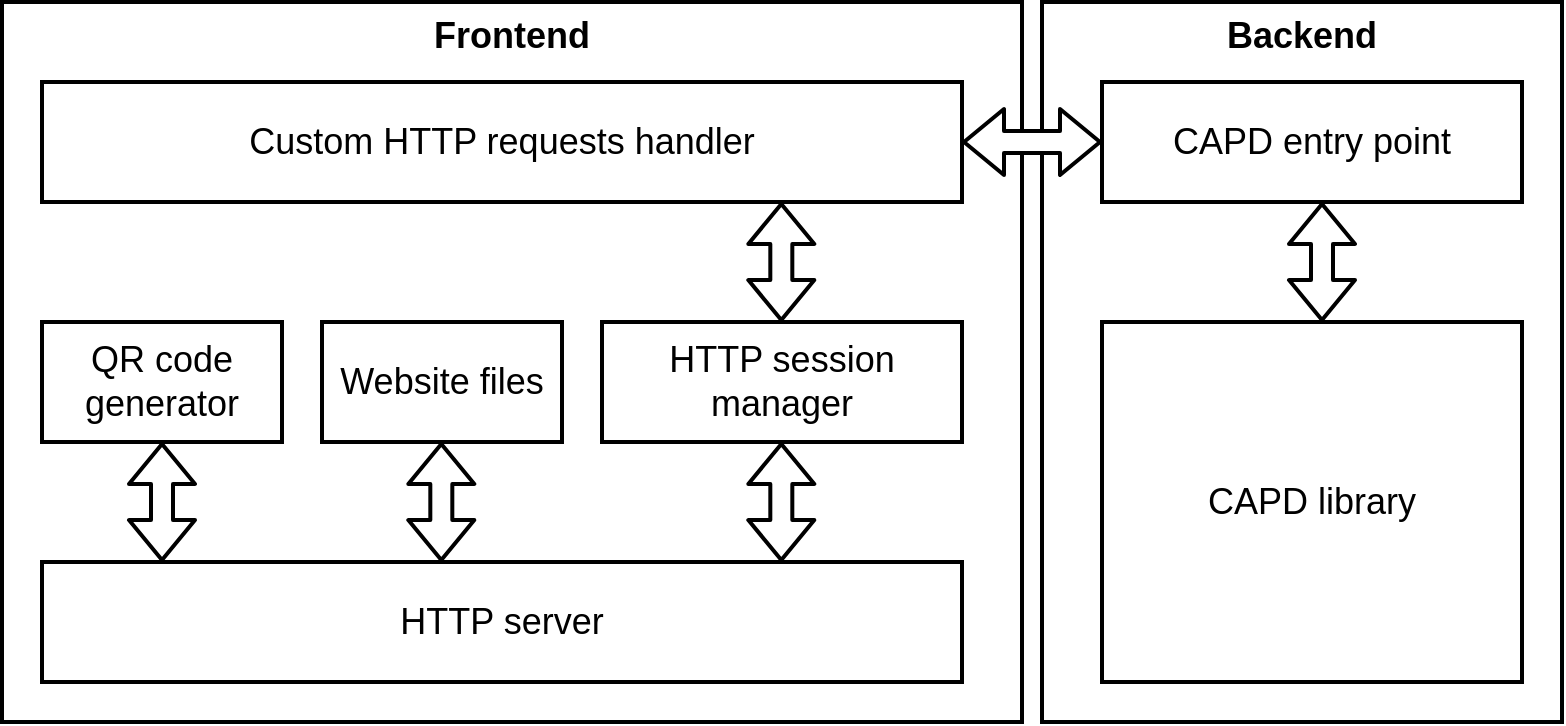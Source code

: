 <mxfile version="14.6.13" type="device"><diagram id="jslA-nbDgy9gRsonh1ZA" name="Page-1"><mxGraphModel dx="1422" dy="829" grid="1" gridSize="10" guides="1" tooltips="1" connect="1" arrows="1" fold="1" page="1" pageScale="1" pageWidth="850" pageHeight="1100" math="0" shadow="0"><root><mxCell id="0"/><mxCell id="1" parent="0"/><mxCell id="bCALT_Nx7PpwwWAEmQ2E-2" value="Frontend" style="rounded=0;whiteSpace=wrap;html=1;verticalAlign=top;fillColor=none;fontStyle=1;fontSize=18;strokeWidth=2;" parent="1" vertex="1"><mxGeometry x="40" y="60" width="510" height="360" as="geometry"/></mxCell><mxCell id="bCALT_Nx7PpwwWAEmQ2E-3" value="Backend" style="rounded=0;whiteSpace=wrap;html=1;verticalAlign=top;fillColor=none;fontStyle=1;fontSize=18;strokeWidth=2;" parent="1" vertex="1"><mxGeometry x="560" y="60" width="260" height="360" as="geometry"/></mxCell><mxCell id="bCALT_Nx7PpwwWAEmQ2E-4" value="HTTP server" style="rounded=0;whiteSpace=wrap;html=1;fillColor=none;fontSize=18;strokeWidth=2;" parent="1" vertex="1"><mxGeometry x="60" y="340" width="460" height="60" as="geometry"/></mxCell><mxCell id="bCALT_Nx7PpwwWAEmQ2E-5" value="CAPD entry point" style="rounded=0;whiteSpace=wrap;html=1;fillColor=none;fontSize=18;strokeWidth=2;" parent="1" vertex="1"><mxGeometry x="590" y="100" width="210" height="60" as="geometry"/></mxCell><mxCell id="bCALT_Nx7PpwwWAEmQ2E-6" value="CAPD library" style="rounded=0;whiteSpace=wrap;html=1;fillColor=none;fontSize=18;strokeWidth=2;" parent="1" vertex="1"><mxGeometry x="590" y="220" width="210" height="180" as="geometry"/></mxCell><mxCell id="bCALT_Nx7PpwwWAEmQ2E-7" value="" style="shape=flexArrow;endArrow=classic;startArrow=classic;html=1;entryX=0;entryY=0.5;entryDx=0;entryDy=0;exitX=1;exitY=0.5;exitDx=0;exitDy=0;fillColor=#ffffff;fontSize=18;strokeWidth=2;" parent="1" source="bCALT_Nx7PpwwWAEmQ2E-9" target="bCALT_Nx7PpwwWAEmQ2E-5" edge="1"><mxGeometry width="100" height="100" relative="1" as="geometry"><mxPoint x="510" y="350" as="sourcePoint"/><mxPoint x="610" y="250" as="targetPoint"/></mxGeometry></mxCell><mxCell id="bCALT_Nx7PpwwWAEmQ2E-8" value="Website files" style="rounded=0;whiteSpace=wrap;html=1;fillColor=none;fontSize=18;strokeWidth=2;" parent="1" vertex="1"><mxGeometry x="200" y="220" width="120" height="60" as="geometry"/></mxCell><mxCell id="bCALT_Nx7PpwwWAEmQ2E-9" value="Custom HTTP requests handler" style="rounded=0;whiteSpace=wrap;html=1;fillColor=none;fontSize=18;strokeWidth=2;" parent="1" vertex="1"><mxGeometry x="60" y="100" width="460" height="60" as="geometry"/></mxCell><mxCell id="bCALT_Nx7PpwwWAEmQ2E-10" value="QR code generator" style="rounded=0;whiteSpace=wrap;html=1;fillColor=none;fontSize=18;strokeWidth=2;" parent="1" vertex="1"><mxGeometry x="60" y="220" width="120" height="60" as="geometry"/></mxCell><mxCell id="bCALT_Nx7PpwwWAEmQ2E-11" value="HTTP session manager" style="rounded=0;whiteSpace=wrap;html=1;fillColor=none;fontSize=18;strokeWidth=2;" parent="1" vertex="1"><mxGeometry x="340" y="220" width="180" height="60" as="geometry"/></mxCell><mxCell id="bCALT_Nx7PpwwWAEmQ2E-12" value="" style="shape=flexArrow;endArrow=classic;startArrow=classic;html=1;exitX=0.5;exitY=1;exitDx=0;exitDy=0;fillColor=#ffffff;fontSize=18;strokeWidth=2;" parent="1" source="bCALT_Nx7PpwwWAEmQ2E-10" edge="1"><mxGeometry width="100" height="100" relative="1" as="geometry"><mxPoint x="520" y="150.0" as="sourcePoint"/><mxPoint x="120" y="340" as="targetPoint"/></mxGeometry></mxCell><mxCell id="bCALT_Nx7PpwwWAEmQ2E-13" value="" style="shape=flexArrow;endArrow=classic;startArrow=classic;html=1;exitX=0.5;exitY=1;exitDx=0;exitDy=0;fillColor=#ffffff;fontSize=18;strokeWidth=2;" parent="1" edge="1"><mxGeometry width="100" height="100" relative="1" as="geometry"><mxPoint x="259.66" y="280.0" as="sourcePoint"/><mxPoint x="259.66" y="340" as="targetPoint"/></mxGeometry></mxCell><mxCell id="bCALT_Nx7PpwwWAEmQ2E-14" value="" style="shape=flexArrow;endArrow=classic;startArrow=classic;html=1;exitX=0.5;exitY=1;exitDx=0;exitDy=0;fillColor=#ffffff;fontSize=18;strokeWidth=2;" parent="1" edge="1"><mxGeometry width="100" height="100" relative="1" as="geometry"><mxPoint x="429.66" y="280.0" as="sourcePoint"/><mxPoint x="429.66" y="340" as="targetPoint"/></mxGeometry></mxCell><mxCell id="bCALT_Nx7PpwwWAEmQ2E-15" value="" style="shape=flexArrow;endArrow=classic;startArrow=classic;html=1;exitX=0.5;exitY=1;exitDx=0;exitDy=0;fillColor=#ffffff;fontSize=18;strokeWidth=2;" parent="1" edge="1"><mxGeometry width="100" height="100" relative="1" as="geometry"><mxPoint x="429.66" y="160.0" as="sourcePoint"/><mxPoint x="429.66" y="220" as="targetPoint"/></mxGeometry></mxCell><mxCell id="bCALT_Nx7PpwwWAEmQ2E-16" value="" style="shape=flexArrow;endArrow=classic;startArrow=classic;html=1;exitX=0.5;exitY=1;exitDx=0;exitDy=0;fillColor=#ffffff;fontSize=18;strokeWidth=2;" parent="1" edge="1"><mxGeometry width="100" height="100" relative="1" as="geometry"><mxPoint x="700.0" y="160.0" as="sourcePoint"/><mxPoint x="700.0" y="220.0" as="targetPoint"/></mxGeometry></mxCell></root></mxGraphModel></diagram></mxfile>